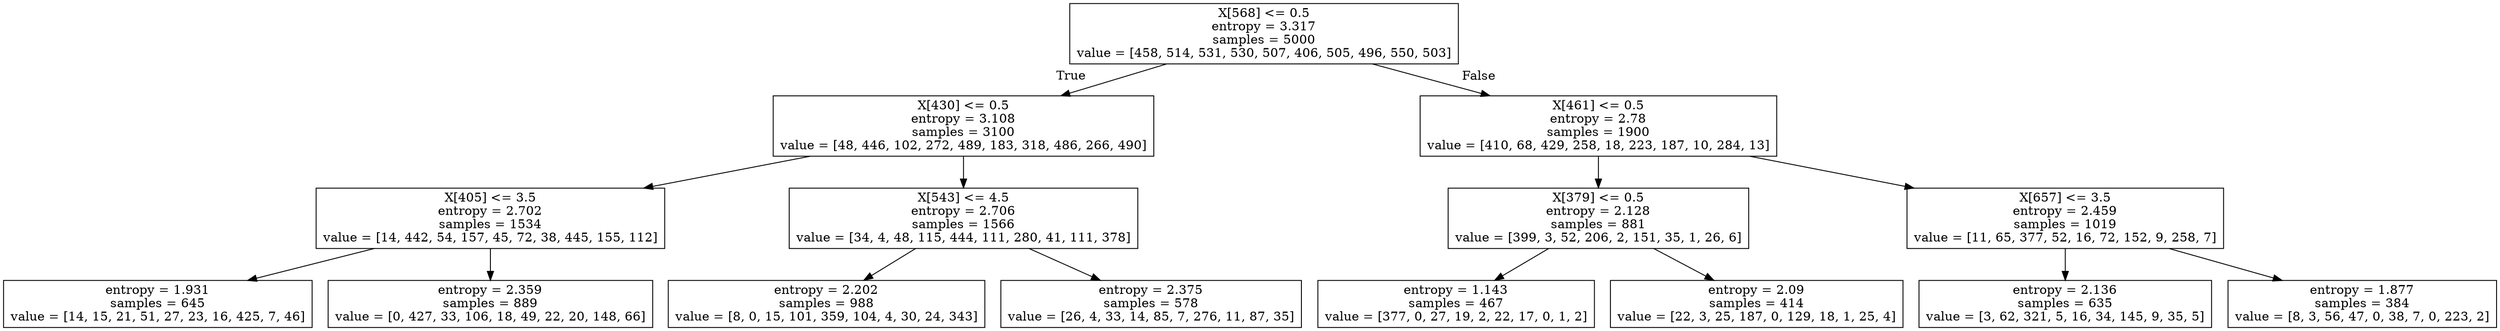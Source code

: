digraph Tree {
node [shape=box] ;
0 [label="X[568] <= 0.5\nentropy = 3.317\nsamples = 5000\nvalue = [458, 514, 531, 530, 507, 406, 505, 496, 550, 503]"] ;
1 [label="X[430] <= 0.5\nentropy = 3.108\nsamples = 3100\nvalue = [48, 446, 102, 272, 489, 183, 318, 486, 266, 490]"] ;
0 -> 1 [labeldistance=2.5, labelangle=45, headlabel="True"] ;
2 [label="X[405] <= 3.5\nentropy = 2.702\nsamples = 1534\nvalue = [14, 442, 54, 157, 45, 72, 38, 445, 155, 112]"] ;
1 -> 2 ;
3 [label="entropy = 1.931\nsamples = 645\nvalue = [14, 15, 21, 51, 27, 23, 16, 425, 7, 46]"] ;
2 -> 3 ;
4 [label="entropy = 2.359\nsamples = 889\nvalue = [0, 427, 33, 106, 18, 49, 22, 20, 148, 66]"] ;
2 -> 4 ;
5 [label="X[543] <= 4.5\nentropy = 2.706\nsamples = 1566\nvalue = [34, 4, 48, 115, 444, 111, 280, 41, 111, 378]"] ;
1 -> 5 ;
6 [label="entropy = 2.202\nsamples = 988\nvalue = [8, 0, 15, 101, 359, 104, 4, 30, 24, 343]"] ;
5 -> 6 ;
7 [label="entropy = 2.375\nsamples = 578\nvalue = [26, 4, 33, 14, 85, 7, 276, 11, 87, 35]"] ;
5 -> 7 ;
8 [label="X[461] <= 0.5\nentropy = 2.78\nsamples = 1900\nvalue = [410, 68, 429, 258, 18, 223, 187, 10, 284, 13]"] ;
0 -> 8 [labeldistance=2.5, labelangle=-45, headlabel="False"] ;
9 [label="X[379] <= 0.5\nentropy = 2.128\nsamples = 881\nvalue = [399, 3, 52, 206, 2, 151, 35, 1, 26, 6]"] ;
8 -> 9 ;
10 [label="entropy = 1.143\nsamples = 467\nvalue = [377, 0, 27, 19, 2, 22, 17, 0, 1, 2]"] ;
9 -> 10 ;
11 [label="entropy = 2.09\nsamples = 414\nvalue = [22, 3, 25, 187, 0, 129, 18, 1, 25, 4]"] ;
9 -> 11 ;
12 [label="X[657] <= 3.5\nentropy = 2.459\nsamples = 1019\nvalue = [11, 65, 377, 52, 16, 72, 152, 9, 258, 7]"] ;
8 -> 12 ;
13 [label="entropy = 2.136\nsamples = 635\nvalue = [3, 62, 321, 5, 16, 34, 145, 9, 35, 5]"] ;
12 -> 13 ;
14 [label="entropy = 1.877\nsamples = 384\nvalue = [8, 3, 56, 47, 0, 38, 7, 0, 223, 2]"] ;
12 -> 14 ;
}